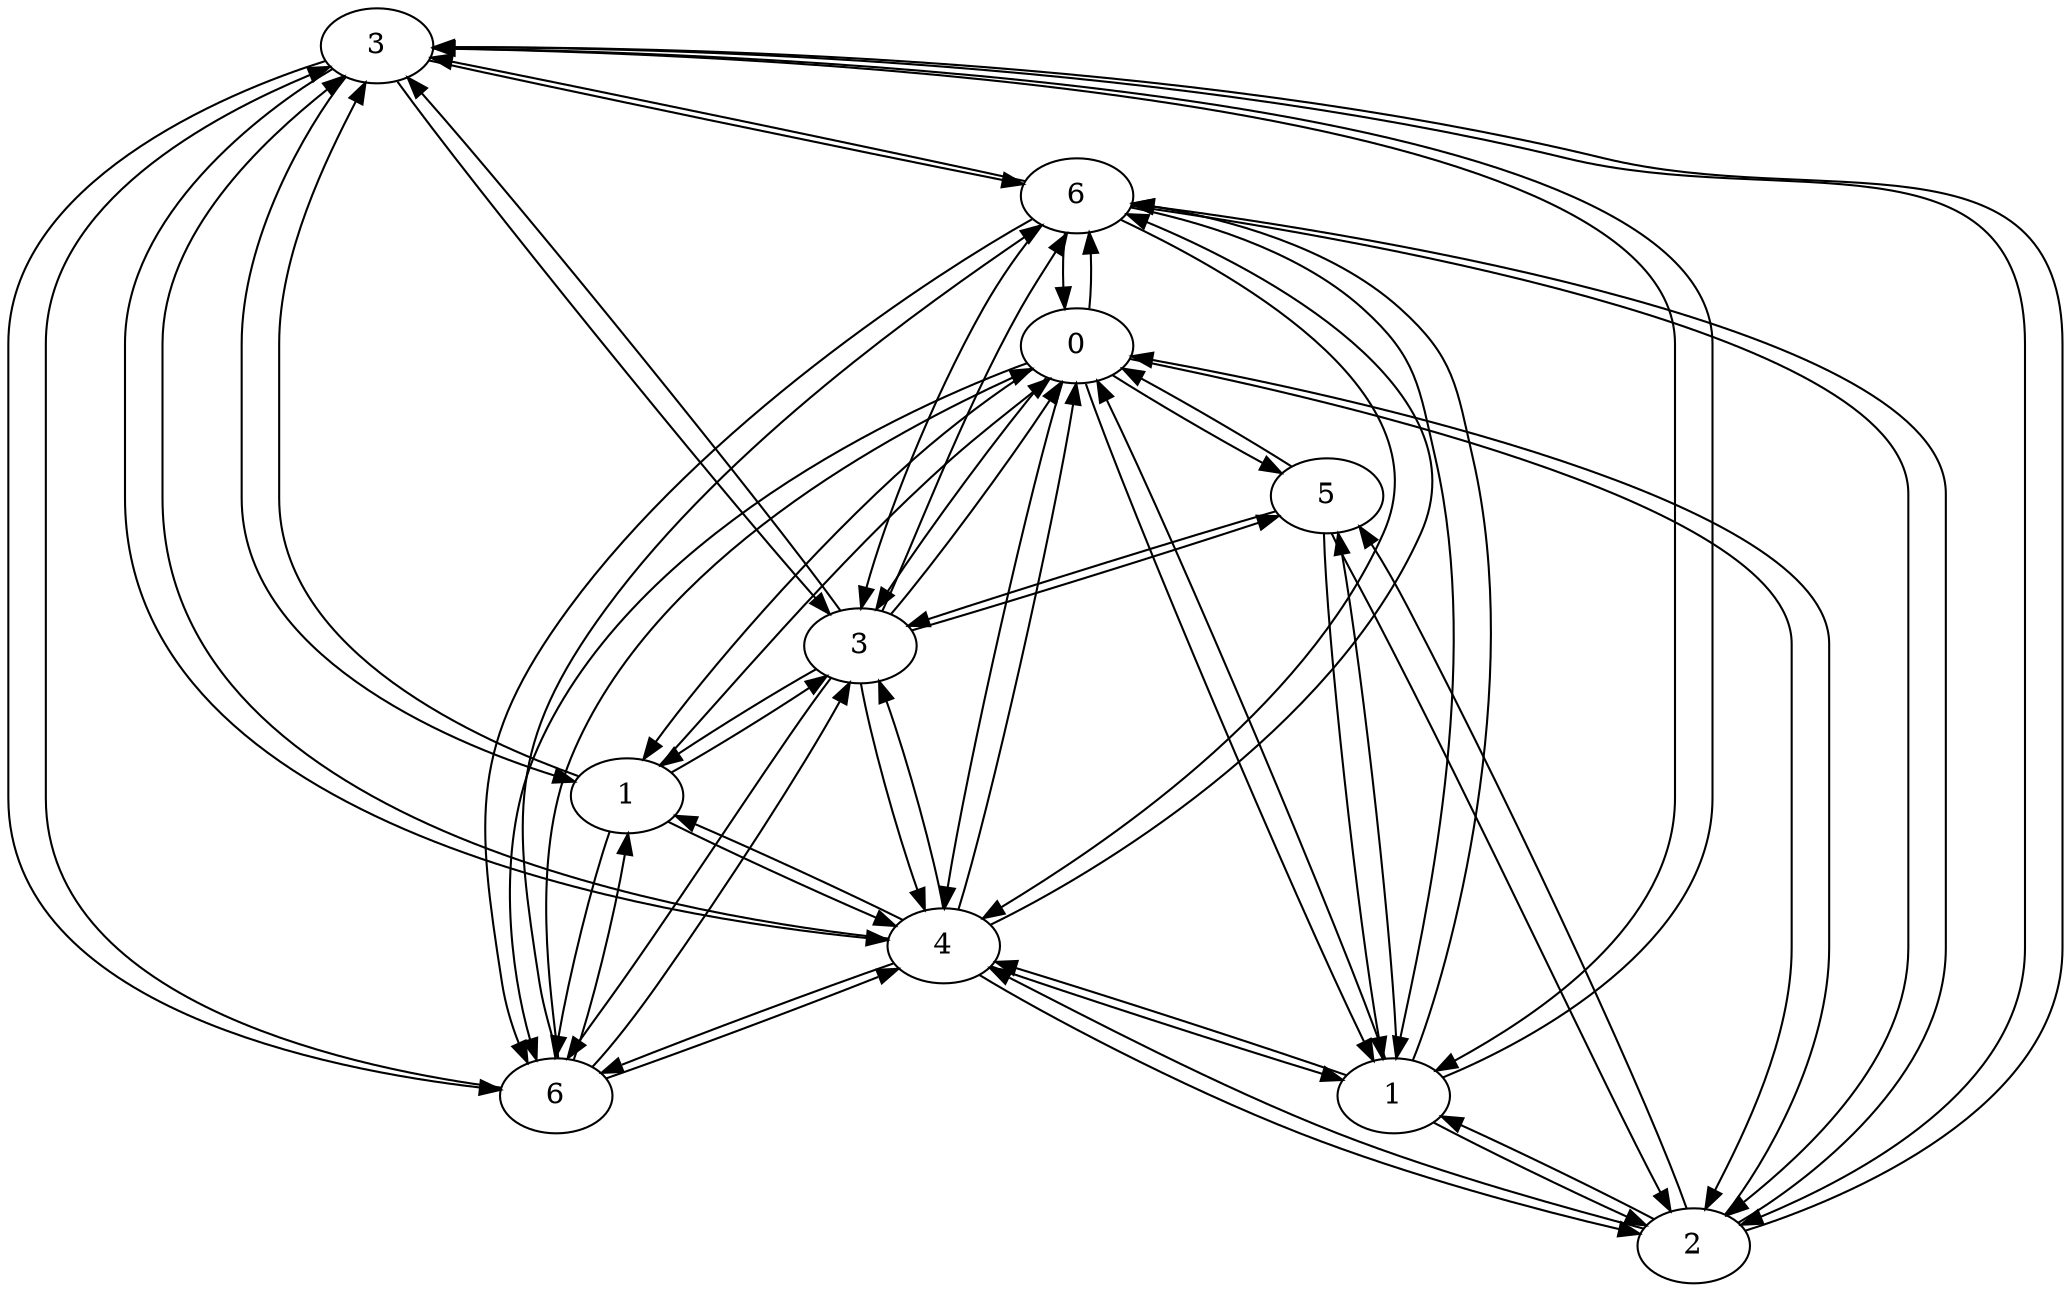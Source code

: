 digraph sample {
1->2
1->4
1->5
1->6
1->7
1->9
1->10
2->1
2->3
2->4
2->5
2->7
2->9
2->10
3->2
3->4
3->5
3->6
3->7
3->8
3->9
3->10
4->1
4->2
4->3
4->5
4->6
4->7
5->1
5->2
5->3
5->4
5->6
5->7
5->9
5->10
6->1
6->3
6->4
6->5
6->7
7->1
7->2
7->3
7->4
7->5
7->6
7->8
8->3
8->7
8->9
8->10
9->1
9->2
9->3
9->5
9->8
9->10
10->1
10->2
10->3
10->5
10->8
10->9
1 [label=3]
2 [label=6]
3 [label=0]
4 [label=6]
5 [label=4]
6 [label=1]
7 [label=3]
8 [label=5]
9 [label=2]
10 [label=1]
}